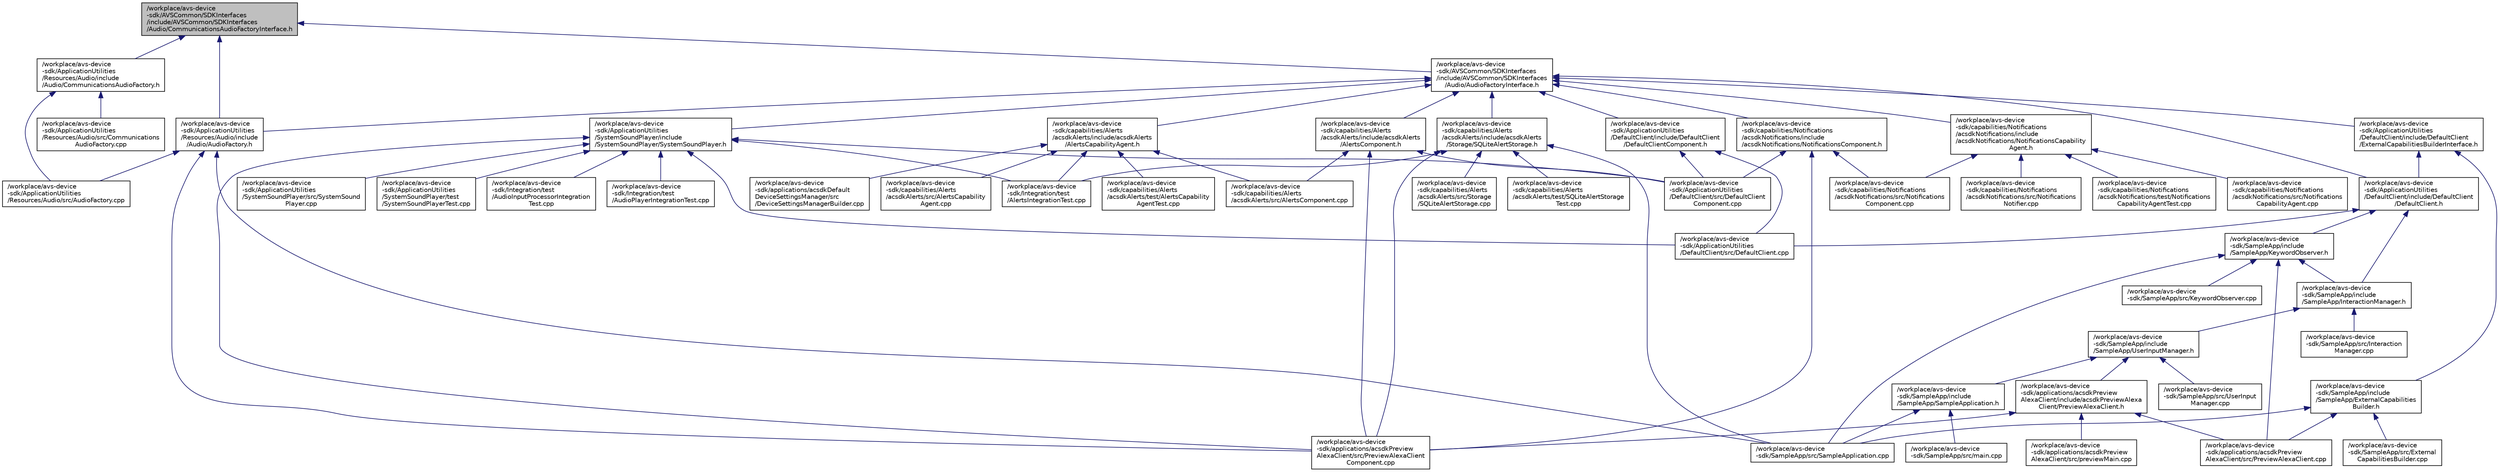 digraph "/workplace/avs-device-sdk/AVSCommon/SDKInterfaces/include/AVSCommon/SDKInterfaces/Audio/CommunicationsAudioFactoryInterface.h"
{
  edge [fontname="Helvetica",fontsize="10",labelfontname="Helvetica",labelfontsize="10"];
  node [fontname="Helvetica",fontsize="10",shape=record];
  Node8 [label="/workplace/avs-device\l-sdk/AVSCommon/SDKInterfaces\l/include/AVSCommon/SDKInterfaces\l/Audio/CommunicationsAudioFactoryInterface.h",height=0.2,width=0.4,color="black", fillcolor="grey75", style="filled", fontcolor="black"];
  Node8 -> Node9 [dir="back",color="midnightblue",fontsize="10",style="solid",fontname="Helvetica"];
  Node9 [label="/workplace/avs-device\l-sdk/ApplicationUtilities\l/Resources/Audio/include\l/Audio/AudioFactory.h",height=0.2,width=0.4,color="black", fillcolor="white", style="filled",URL="$_audio_factory_8h.html"];
  Node9 -> Node10 [dir="back",color="midnightblue",fontsize="10",style="solid",fontname="Helvetica"];
  Node10 [label="/workplace/avs-device\l-sdk/applications/acsdkPreview\lAlexaClient/src/PreviewAlexaClient\lComponent.cpp",height=0.2,width=0.4,color="black", fillcolor="white", style="filled",URL="$_preview_alexa_client_component_8cpp.html"];
  Node9 -> Node11 [dir="back",color="midnightblue",fontsize="10",style="solid",fontname="Helvetica"];
  Node11 [label="/workplace/avs-device\l-sdk/ApplicationUtilities\l/Resources/Audio/src/AudioFactory.cpp",height=0.2,width=0.4,color="black", fillcolor="white", style="filled",URL="$_audio_factory_8cpp.html"];
  Node9 -> Node12 [dir="back",color="midnightblue",fontsize="10",style="solid",fontname="Helvetica"];
  Node12 [label="/workplace/avs-device\l-sdk/SampleApp/src/SampleApplication.cpp",height=0.2,width=0.4,color="black", fillcolor="white", style="filled",URL="$_sample_application_8cpp.html"];
  Node8 -> Node13 [dir="back",color="midnightblue",fontsize="10",style="solid",fontname="Helvetica"];
  Node13 [label="/workplace/avs-device\l-sdk/ApplicationUtilities\l/Resources/Audio/include\l/Audio/CommunicationsAudioFactory.h",height=0.2,width=0.4,color="black", fillcolor="white", style="filled",URL="$_communications_audio_factory_8h.html"];
  Node13 -> Node11 [dir="back",color="midnightblue",fontsize="10",style="solid",fontname="Helvetica"];
  Node13 -> Node14 [dir="back",color="midnightblue",fontsize="10",style="solid",fontname="Helvetica"];
  Node14 [label="/workplace/avs-device\l-sdk/ApplicationUtilities\l/Resources/Audio/src/Communications\lAudioFactory.cpp",height=0.2,width=0.4,color="black", fillcolor="white", style="filled",URL="$_communications_audio_factory_8cpp.html"];
  Node8 -> Node15 [dir="back",color="midnightblue",fontsize="10",style="solid",fontname="Helvetica"];
  Node15 [label="/workplace/avs-device\l-sdk/AVSCommon/SDKInterfaces\l/include/AVSCommon/SDKInterfaces\l/Audio/AudioFactoryInterface.h",height=0.2,width=0.4,color="black", fillcolor="white", style="filled",URL="$_audio_factory_interface_8h.html"];
  Node15 -> Node16 [dir="back",color="midnightblue",fontsize="10",style="solid",fontname="Helvetica"];
  Node16 [label="/workplace/avs-device\l-sdk/ApplicationUtilities\l/DefaultClient/include/DefaultClient\l/DefaultClient.h",height=0.2,width=0.4,color="black", fillcolor="white", style="filled",URL="$_default_client_8h.html"];
  Node16 -> Node17 [dir="back",color="midnightblue",fontsize="10",style="solid",fontname="Helvetica"];
  Node17 [label="/workplace/avs-device\l-sdk/ApplicationUtilities\l/DefaultClient/src/DefaultClient.cpp",height=0.2,width=0.4,color="black", fillcolor="white", style="filled",URL="$_default_client_8cpp.html"];
  Node16 -> Node18 [dir="back",color="midnightblue",fontsize="10",style="solid",fontname="Helvetica"];
  Node18 [label="/workplace/avs-device\l-sdk/SampleApp/include\l/SampleApp/InteractionManager.h",height=0.2,width=0.4,color="black", fillcolor="white", style="filled",URL="$_interaction_manager_8h.html"];
  Node18 -> Node19 [dir="back",color="midnightblue",fontsize="10",style="solid",fontname="Helvetica"];
  Node19 [label="/workplace/avs-device\l-sdk/SampleApp/include\l/SampleApp/UserInputManager.h",height=0.2,width=0.4,color="black", fillcolor="white", style="filled",URL="$_user_input_manager_8h.html"];
  Node19 -> Node20 [dir="back",color="midnightblue",fontsize="10",style="solid",fontname="Helvetica"];
  Node20 [label="/workplace/avs-device\l-sdk/applications/acsdkPreview\lAlexaClient/include/acsdkPreviewAlexa\lClient/PreviewAlexaClient.h",height=0.2,width=0.4,color="black", fillcolor="white", style="filled",URL="$_preview_alexa_client_8h.html"];
  Node20 -> Node21 [dir="back",color="midnightblue",fontsize="10",style="solid",fontname="Helvetica"];
  Node21 [label="/workplace/avs-device\l-sdk/applications/acsdkPreview\lAlexaClient/src/PreviewAlexaClient.cpp",height=0.2,width=0.4,color="black", fillcolor="white", style="filled",URL="$_preview_alexa_client_8cpp.html"];
  Node20 -> Node10 [dir="back",color="midnightblue",fontsize="10",style="solid",fontname="Helvetica"];
  Node20 -> Node22 [dir="back",color="midnightblue",fontsize="10",style="solid",fontname="Helvetica"];
  Node22 [label="/workplace/avs-device\l-sdk/applications/acsdkPreview\lAlexaClient/src/previewMain.cpp",height=0.2,width=0.4,color="black", fillcolor="white", style="filled",URL="$preview_main_8cpp.html"];
  Node19 -> Node23 [dir="back",color="midnightblue",fontsize="10",style="solid",fontname="Helvetica"];
  Node23 [label="/workplace/avs-device\l-sdk/SampleApp/include\l/SampleApp/SampleApplication.h",height=0.2,width=0.4,color="black", fillcolor="white", style="filled",URL="$_sample_application_8h.html"];
  Node23 -> Node24 [dir="back",color="midnightblue",fontsize="10",style="solid",fontname="Helvetica"];
  Node24 [label="/workplace/avs-device\l-sdk/SampleApp/src/main.cpp",height=0.2,width=0.4,color="black", fillcolor="white", style="filled",URL="$main_8cpp.html"];
  Node23 -> Node12 [dir="back",color="midnightblue",fontsize="10",style="solid",fontname="Helvetica"];
  Node19 -> Node25 [dir="back",color="midnightblue",fontsize="10",style="solid",fontname="Helvetica"];
  Node25 [label="/workplace/avs-device\l-sdk/SampleApp/src/UserInput\lManager.cpp",height=0.2,width=0.4,color="black", fillcolor="white", style="filled",URL="$_user_input_manager_8cpp.html"];
  Node18 -> Node26 [dir="back",color="midnightblue",fontsize="10",style="solid",fontname="Helvetica"];
  Node26 [label="/workplace/avs-device\l-sdk/SampleApp/src/Interaction\lManager.cpp",height=0.2,width=0.4,color="black", fillcolor="white", style="filled",URL="$_interaction_manager_8cpp.html"];
  Node16 -> Node27 [dir="back",color="midnightblue",fontsize="10",style="solid",fontname="Helvetica"];
  Node27 [label="/workplace/avs-device\l-sdk/SampleApp/include\l/SampleApp/KeywordObserver.h",height=0.2,width=0.4,color="black", fillcolor="white", style="filled",URL="$_keyword_observer_8h.html"];
  Node27 -> Node21 [dir="back",color="midnightblue",fontsize="10",style="solid",fontname="Helvetica"];
  Node27 -> Node18 [dir="back",color="midnightblue",fontsize="10",style="solid",fontname="Helvetica"];
  Node27 -> Node28 [dir="back",color="midnightblue",fontsize="10",style="solid",fontname="Helvetica"];
  Node28 [label="/workplace/avs-device\l-sdk/SampleApp/src/KeywordObserver.cpp",height=0.2,width=0.4,color="black", fillcolor="white", style="filled",URL="$_keyword_observer_8cpp.html"];
  Node27 -> Node12 [dir="back",color="midnightblue",fontsize="10",style="solid",fontname="Helvetica"];
  Node15 -> Node29 [dir="back",color="midnightblue",fontsize="10",style="solid",fontname="Helvetica"];
  Node29 [label="/workplace/avs-device\l-sdk/ApplicationUtilities\l/DefaultClient/include/DefaultClient\l/DefaultClientComponent.h",height=0.2,width=0.4,color="black", fillcolor="white", style="filled",URL="$_default_client_component_8h.html"];
  Node29 -> Node17 [dir="back",color="midnightblue",fontsize="10",style="solid",fontname="Helvetica"];
  Node29 -> Node30 [dir="back",color="midnightblue",fontsize="10",style="solid",fontname="Helvetica"];
  Node30 [label="/workplace/avs-device\l-sdk/ApplicationUtilities\l/DefaultClient/src/DefaultClient\lComponent.cpp",height=0.2,width=0.4,color="black", fillcolor="white", style="filled",URL="$_default_client_component_8cpp.html"];
  Node15 -> Node31 [dir="back",color="midnightblue",fontsize="10",style="solid",fontname="Helvetica"];
  Node31 [label="/workplace/avs-device\l-sdk/ApplicationUtilities\l/DefaultClient/include/DefaultClient\l/ExternalCapabilitiesBuilderInterface.h",height=0.2,width=0.4,color="black", fillcolor="white", style="filled",URL="$_external_capabilities_builder_interface_8h.html"];
  Node31 -> Node16 [dir="back",color="midnightblue",fontsize="10",style="solid",fontname="Helvetica"];
  Node31 -> Node32 [dir="back",color="midnightblue",fontsize="10",style="solid",fontname="Helvetica"];
  Node32 [label="/workplace/avs-device\l-sdk/SampleApp/include\l/SampleApp/ExternalCapabilities\lBuilder.h",height=0.2,width=0.4,color="black", fillcolor="white", style="filled",URL="$_external_capabilities_builder_8h.html"];
  Node32 -> Node21 [dir="back",color="midnightblue",fontsize="10",style="solid",fontname="Helvetica"];
  Node32 -> Node33 [dir="back",color="midnightblue",fontsize="10",style="solid",fontname="Helvetica"];
  Node33 [label="/workplace/avs-device\l-sdk/SampleApp/src/External\lCapabilitiesBuilder.cpp",height=0.2,width=0.4,color="black", fillcolor="white", style="filled",URL="$_external_capabilities_builder_8cpp.html"];
  Node32 -> Node12 [dir="back",color="midnightblue",fontsize="10",style="solid",fontname="Helvetica"];
  Node15 -> Node9 [dir="back",color="midnightblue",fontsize="10",style="solid",fontname="Helvetica"];
  Node15 -> Node34 [dir="back",color="midnightblue",fontsize="10",style="solid",fontname="Helvetica"];
  Node34 [label="/workplace/avs-device\l-sdk/ApplicationUtilities\l/SystemSoundPlayer/include\l/SystemSoundPlayer/SystemSoundPlayer.h",height=0.2,width=0.4,color="black", fillcolor="white", style="filled",URL="$_system_sound_player_8h.html"];
  Node34 -> Node10 [dir="back",color="midnightblue",fontsize="10",style="solid",fontname="Helvetica"];
  Node34 -> Node17 [dir="back",color="midnightblue",fontsize="10",style="solid",fontname="Helvetica"];
  Node34 -> Node30 [dir="back",color="midnightblue",fontsize="10",style="solid",fontname="Helvetica"];
  Node34 -> Node35 [dir="back",color="midnightblue",fontsize="10",style="solid",fontname="Helvetica"];
  Node35 [label="/workplace/avs-device\l-sdk/ApplicationUtilities\l/SystemSoundPlayer/src/SystemSound\lPlayer.cpp",height=0.2,width=0.4,color="black", fillcolor="white", style="filled",URL="$_system_sound_player_8cpp.html"];
  Node34 -> Node36 [dir="back",color="midnightblue",fontsize="10",style="solid",fontname="Helvetica"];
  Node36 [label="/workplace/avs-device\l-sdk/ApplicationUtilities\l/SystemSoundPlayer/test\l/SystemSoundPlayerTest.cpp",height=0.2,width=0.4,color="black", fillcolor="white", style="filled",URL="$_system_sound_player_test_8cpp.html"];
  Node34 -> Node37 [dir="back",color="midnightblue",fontsize="10",style="solid",fontname="Helvetica"];
  Node37 [label="/workplace/avs-device\l-sdk/Integration/test\l/AlertsIntegrationTest.cpp",height=0.2,width=0.4,color="black", fillcolor="white", style="filled",URL="$_alerts_integration_test_8cpp.html"];
  Node34 -> Node38 [dir="back",color="midnightblue",fontsize="10",style="solid",fontname="Helvetica"];
  Node38 [label="/workplace/avs-device\l-sdk/Integration/test\l/AudioInputProcessorIntegration\lTest.cpp",height=0.2,width=0.4,color="black", fillcolor="white", style="filled",URL="$_audio_input_processor_integration_test_8cpp.html"];
  Node34 -> Node39 [dir="back",color="midnightblue",fontsize="10",style="solid",fontname="Helvetica"];
  Node39 [label="/workplace/avs-device\l-sdk/Integration/test\l/AudioPlayerIntegrationTest.cpp",height=0.2,width=0.4,color="black", fillcolor="white", style="filled",URL="$_audio_player_integration_test_8cpp.html"];
  Node15 -> Node40 [dir="back",color="midnightblue",fontsize="10",style="solid",fontname="Helvetica"];
  Node40 [label="/workplace/avs-device\l-sdk/capabilities/Alerts\l/acsdkAlerts/include/acsdkAlerts\l/AlertsCapabilityAgent.h",height=0.2,width=0.4,color="black", fillcolor="white", style="filled",URL="$_alerts_capability_agent_8h.html"];
  Node40 -> Node41 [dir="back",color="midnightblue",fontsize="10",style="solid",fontname="Helvetica"];
  Node41 [label="/workplace/avs-device\l-sdk/applications/acsdkDefault\lDeviceSettingsManager/src\l/DeviceSettingsManagerBuilder.cpp",height=0.2,width=0.4,color="black", fillcolor="white", style="filled",URL="$_device_settings_manager_builder_8cpp.html"];
  Node40 -> Node42 [dir="back",color="midnightblue",fontsize="10",style="solid",fontname="Helvetica"];
  Node42 [label="/workplace/avs-device\l-sdk/capabilities/Alerts\l/acsdkAlerts/src/AlertsCapability\lAgent.cpp",height=0.2,width=0.4,color="black", fillcolor="white", style="filled",URL="$_alerts_capability_agent_8cpp.html"];
  Node40 -> Node43 [dir="back",color="midnightblue",fontsize="10",style="solid",fontname="Helvetica"];
  Node43 [label="/workplace/avs-device\l-sdk/capabilities/Alerts\l/acsdkAlerts/src/AlertsComponent.cpp",height=0.2,width=0.4,color="black", fillcolor="white", style="filled",URL="$_alerts_component_8cpp.html"];
  Node40 -> Node44 [dir="back",color="midnightblue",fontsize="10",style="solid",fontname="Helvetica"];
  Node44 [label="/workplace/avs-device\l-sdk/capabilities/Alerts\l/acsdkAlerts/test/AlertsCapability\lAgentTest.cpp",height=0.2,width=0.4,color="black", fillcolor="white", style="filled",URL="$_alerts_capability_agent_test_8cpp.html"];
  Node40 -> Node37 [dir="back",color="midnightblue",fontsize="10",style="solid",fontname="Helvetica"];
  Node15 -> Node45 [dir="back",color="midnightblue",fontsize="10",style="solid",fontname="Helvetica"];
  Node45 [label="/workplace/avs-device\l-sdk/capabilities/Alerts\l/acsdkAlerts/include/acsdkAlerts\l/AlertsComponent.h",height=0.2,width=0.4,color="black", fillcolor="white", style="filled",URL="$_alerts_component_8h.html"];
  Node45 -> Node10 [dir="back",color="midnightblue",fontsize="10",style="solid",fontname="Helvetica"];
  Node45 -> Node30 [dir="back",color="midnightblue",fontsize="10",style="solid",fontname="Helvetica"];
  Node45 -> Node43 [dir="back",color="midnightblue",fontsize="10",style="solid",fontname="Helvetica"];
  Node15 -> Node46 [dir="back",color="midnightblue",fontsize="10",style="solid",fontname="Helvetica"];
  Node46 [label="/workplace/avs-device\l-sdk/capabilities/Alerts\l/acsdkAlerts/include/acsdkAlerts\l/Storage/SQLiteAlertStorage.h",height=0.2,width=0.4,color="black", fillcolor="white", style="filled",URL="$_s_q_lite_alert_storage_8h.html"];
  Node46 -> Node10 [dir="back",color="midnightblue",fontsize="10",style="solid",fontname="Helvetica"];
  Node46 -> Node47 [dir="back",color="midnightblue",fontsize="10",style="solid",fontname="Helvetica"];
  Node47 [label="/workplace/avs-device\l-sdk/capabilities/Alerts\l/acsdkAlerts/src/Storage\l/SQLiteAlertStorage.cpp",height=0.2,width=0.4,color="black", fillcolor="white", style="filled",URL="$_s_q_lite_alert_storage_8cpp.html"];
  Node46 -> Node48 [dir="back",color="midnightblue",fontsize="10",style="solid",fontname="Helvetica"];
  Node48 [label="/workplace/avs-device\l-sdk/capabilities/Alerts\l/acsdkAlerts/test/SQLiteAlertStorage\lTest.cpp",height=0.2,width=0.4,color="black", fillcolor="white", style="filled",URL="$_s_q_lite_alert_storage_test_8cpp.html"];
  Node46 -> Node37 [dir="back",color="midnightblue",fontsize="10",style="solid",fontname="Helvetica"];
  Node46 -> Node12 [dir="back",color="midnightblue",fontsize="10",style="solid",fontname="Helvetica"];
  Node15 -> Node49 [dir="back",color="midnightblue",fontsize="10",style="solid",fontname="Helvetica"];
  Node49 [label="/workplace/avs-device\l-sdk/capabilities/Notifications\l/acsdkNotifications/include\l/acsdkNotifications/NotificationsCapability\lAgent.h",height=0.2,width=0.4,color="black", fillcolor="white", style="filled",URL="$_notifications_capability_agent_8h.html"];
  Node49 -> Node50 [dir="back",color="midnightblue",fontsize="10",style="solid",fontname="Helvetica"];
  Node50 [label="/workplace/avs-device\l-sdk/capabilities/Notifications\l/acsdkNotifications/src/Notifications\lCapabilityAgent.cpp",height=0.2,width=0.4,color="black", fillcolor="white", style="filled",URL="$_notifications_capability_agent_8cpp.html"];
  Node49 -> Node51 [dir="back",color="midnightblue",fontsize="10",style="solid",fontname="Helvetica"];
  Node51 [label="/workplace/avs-device\l-sdk/capabilities/Notifications\l/acsdkNotifications/src/Notifications\lComponent.cpp",height=0.2,width=0.4,color="black", fillcolor="white", style="filled",URL="$_notifications_component_8cpp.html"];
  Node49 -> Node52 [dir="back",color="midnightblue",fontsize="10",style="solid",fontname="Helvetica"];
  Node52 [label="/workplace/avs-device\l-sdk/capabilities/Notifications\l/acsdkNotifications/src/Notifications\lNotifier.cpp",height=0.2,width=0.4,color="black", fillcolor="white", style="filled",URL="$_notifications_notifier_8cpp.html"];
  Node49 -> Node53 [dir="back",color="midnightblue",fontsize="10",style="solid",fontname="Helvetica"];
  Node53 [label="/workplace/avs-device\l-sdk/capabilities/Notifications\l/acsdkNotifications/test/Notifications\lCapabilityAgentTest.cpp",height=0.2,width=0.4,color="black", fillcolor="white", style="filled",URL="$_notifications_capability_agent_test_8cpp.html"];
  Node15 -> Node54 [dir="back",color="midnightblue",fontsize="10",style="solid",fontname="Helvetica"];
  Node54 [label="/workplace/avs-device\l-sdk/capabilities/Notifications\l/acsdkNotifications/include\l/acsdkNotifications/NotificationsComponent.h",height=0.2,width=0.4,color="black", fillcolor="white", style="filled",URL="$_notifications_component_8h.html"];
  Node54 -> Node10 [dir="back",color="midnightblue",fontsize="10",style="solid",fontname="Helvetica"];
  Node54 -> Node30 [dir="back",color="midnightblue",fontsize="10",style="solid",fontname="Helvetica"];
  Node54 -> Node51 [dir="back",color="midnightblue",fontsize="10",style="solid",fontname="Helvetica"];
}
